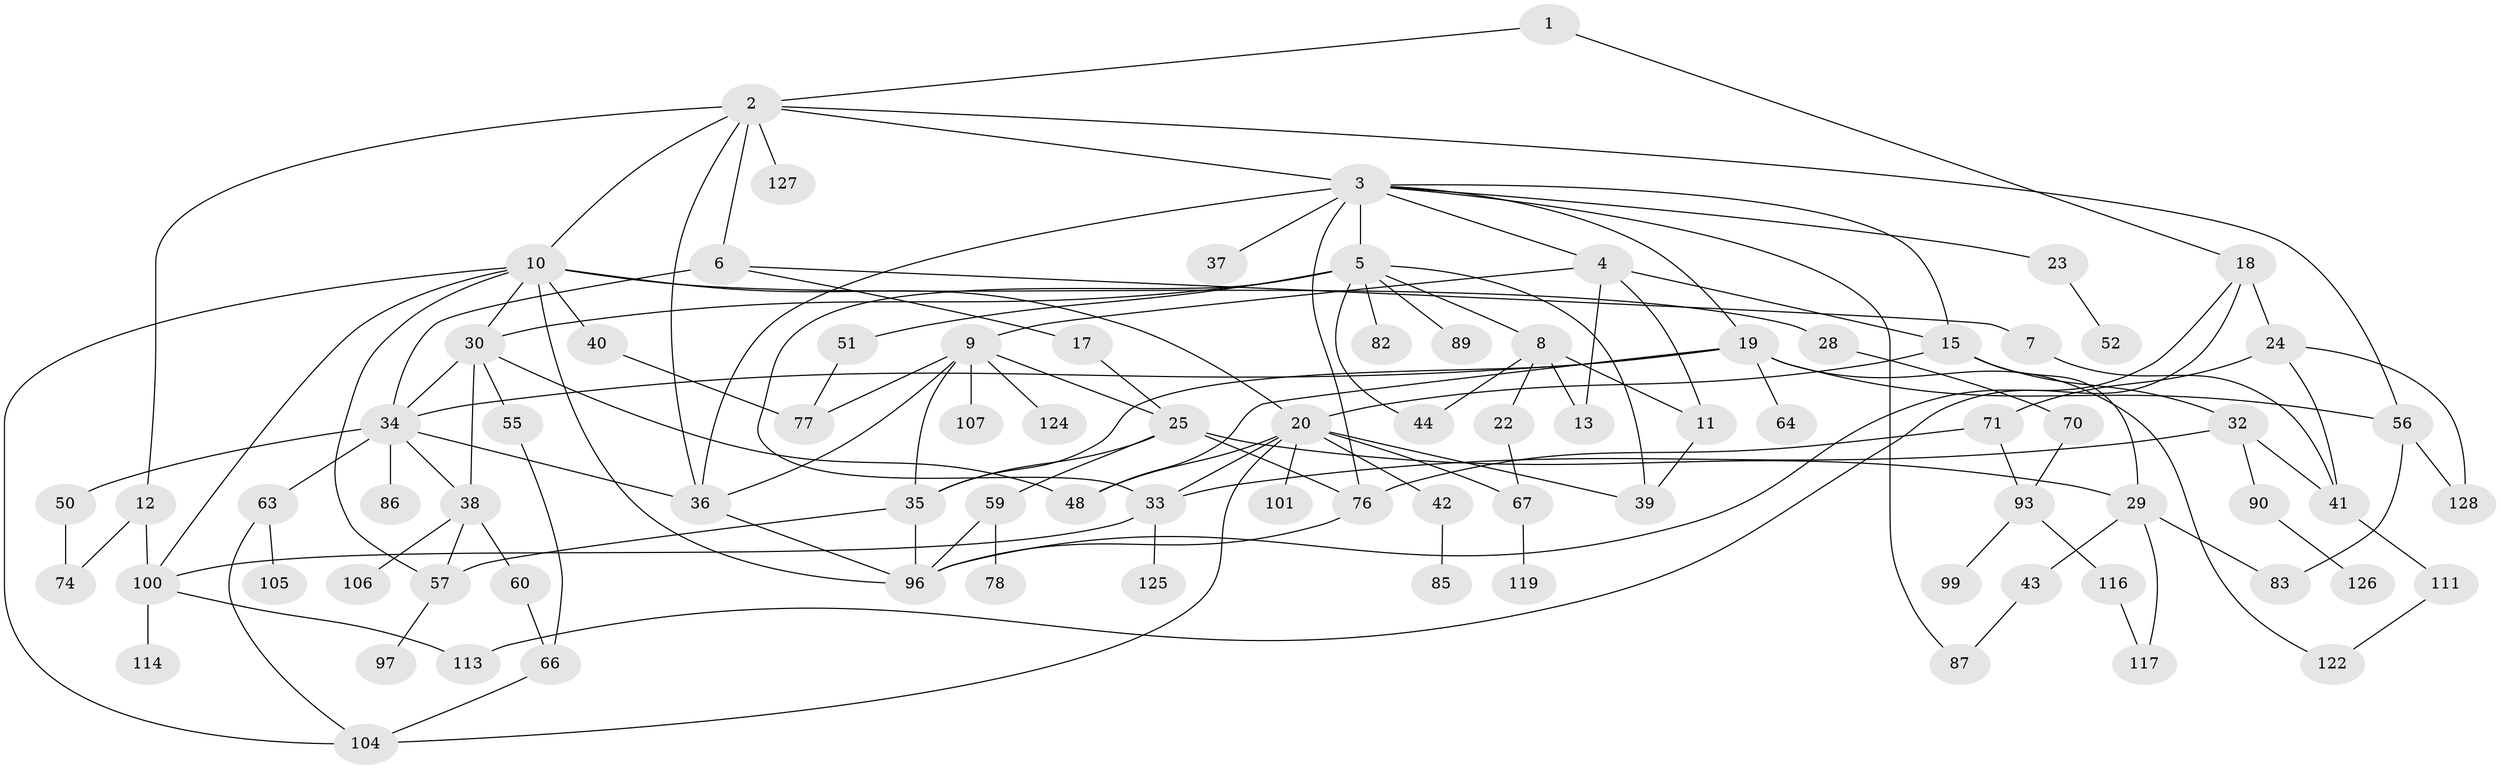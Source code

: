 // original degree distribution, {2: 0.3511450381679389, 9: 0.022900763358778626, 5: 0.07633587786259542, 4: 0.11450381679389313, 6: 0.030534351145038167, 3: 0.17557251908396945, 7: 0.015267175572519083, 1: 0.21374045801526717}
// Generated by graph-tools (version 1.1) at 2025/41/03/06/25 10:41:26]
// undirected, 86 vertices, 136 edges
graph export_dot {
graph [start="1"]
  node [color=gray90,style=filled];
  1;
  2 [super="+53"];
  3 [super="+31"];
  4;
  5 [super="+16"];
  6 [super="+94"];
  7;
  8 [super="+14"];
  9 [super="+54"];
  10 [super="+27"];
  11 [super="+72"];
  12;
  13 [super="+123"];
  15;
  17 [super="+110"];
  18 [super="+115"];
  19 [super="+45"];
  20 [super="+21"];
  22 [super="+92"];
  23;
  24;
  25 [super="+26"];
  28 [super="+65"];
  29 [super="+80"];
  30 [super="+68"];
  32 [super="+103"];
  33 [super="+112"];
  34 [super="+47"];
  35 [super="+79"];
  36 [super="+58"];
  37 [super="+49"];
  38 [super="+46"];
  39 [super="+73"];
  40;
  41 [super="+61"];
  42;
  43;
  44;
  48 [super="+131"];
  50 [super="+95"];
  51;
  52;
  55 [super="+69"];
  56 [super="+102"];
  57 [super="+88"];
  59;
  60 [super="+62"];
  63 [super="+75"];
  64;
  66 [super="+108"];
  67 [super="+120"];
  70;
  71;
  74 [super="+81"];
  76 [super="+84"];
  77;
  78 [super="+91"];
  82;
  83;
  85;
  86;
  87;
  89;
  90;
  93 [super="+98"];
  96 [super="+129"];
  97;
  99;
  100 [super="+109"];
  101;
  104 [super="+130"];
  105 [super="+118"];
  106;
  107;
  111;
  113;
  114;
  116;
  117 [super="+121"];
  119;
  122;
  124;
  125;
  126;
  127;
  128;
  1 -- 2;
  1 -- 18;
  2 -- 3;
  2 -- 6;
  2 -- 10;
  2 -- 12;
  2 -- 127;
  2 -- 36;
  2 -- 56;
  3 -- 4;
  3 -- 5;
  3 -- 19;
  3 -- 23;
  3 -- 15;
  3 -- 76 [weight=2];
  3 -- 37;
  3 -- 87;
  3 -- 36;
  4 -- 9;
  4 -- 11;
  4 -- 15;
  4 -- 13;
  5 -- 8;
  5 -- 44;
  5 -- 51;
  5 -- 82;
  5 -- 89;
  5 -- 30;
  5 -- 33;
  5 -- 39;
  6 -- 7;
  6 -- 17;
  6 -- 34;
  7 -- 41;
  8 -- 13;
  8 -- 22;
  8 -- 44;
  8 -- 11;
  9 -- 25;
  9 -- 35;
  9 -- 107;
  9 -- 36;
  9 -- 124;
  9 -- 77;
  10 -- 40;
  10 -- 100;
  10 -- 104;
  10 -- 96;
  10 -- 57;
  10 -- 28;
  10 -- 30;
  10 -- 20;
  11 -- 39;
  12 -- 74;
  12 -- 100;
  15 -- 20;
  15 -- 29;
  15 -- 32;
  17 -- 25;
  18 -- 24;
  18 -- 96;
  18 -- 113;
  19 -- 56;
  19 -- 64;
  19 -- 122;
  19 -- 34;
  19 -- 35;
  19 -- 48;
  20 -- 48;
  20 -- 67;
  20 -- 33;
  20 -- 42;
  20 -- 101;
  20 -- 104;
  20 -- 39;
  22 -- 67;
  23 -- 52;
  24 -- 41;
  24 -- 71;
  24 -- 128;
  25 -- 59;
  25 -- 76;
  25 -- 35;
  25 -- 29;
  28 -- 70;
  29 -- 43;
  29 -- 83;
  29 -- 117;
  30 -- 34;
  30 -- 38;
  30 -- 55;
  30 -- 48;
  32 -- 33;
  32 -- 90;
  32 -- 41;
  33 -- 125;
  33 -- 100;
  34 -- 36;
  34 -- 50;
  34 -- 86;
  34 -- 63;
  34 -- 38;
  35 -- 57;
  35 -- 96;
  36 -- 96;
  38 -- 57;
  38 -- 106;
  38 -- 60;
  40 -- 77;
  41 -- 111;
  42 -- 85;
  43 -- 87;
  50 -- 74;
  51 -- 77;
  55 -- 66;
  56 -- 83;
  56 -- 128;
  57 -- 97;
  59 -- 78;
  59 -- 96;
  60 -- 66;
  63 -- 105;
  63 -- 104;
  66 -- 104;
  67 -- 119;
  70 -- 93;
  71 -- 93;
  71 -- 76;
  76 -- 96;
  90 -- 126;
  93 -- 99;
  93 -- 116;
  100 -- 114;
  100 -- 113;
  111 -- 122;
  116 -- 117;
}

